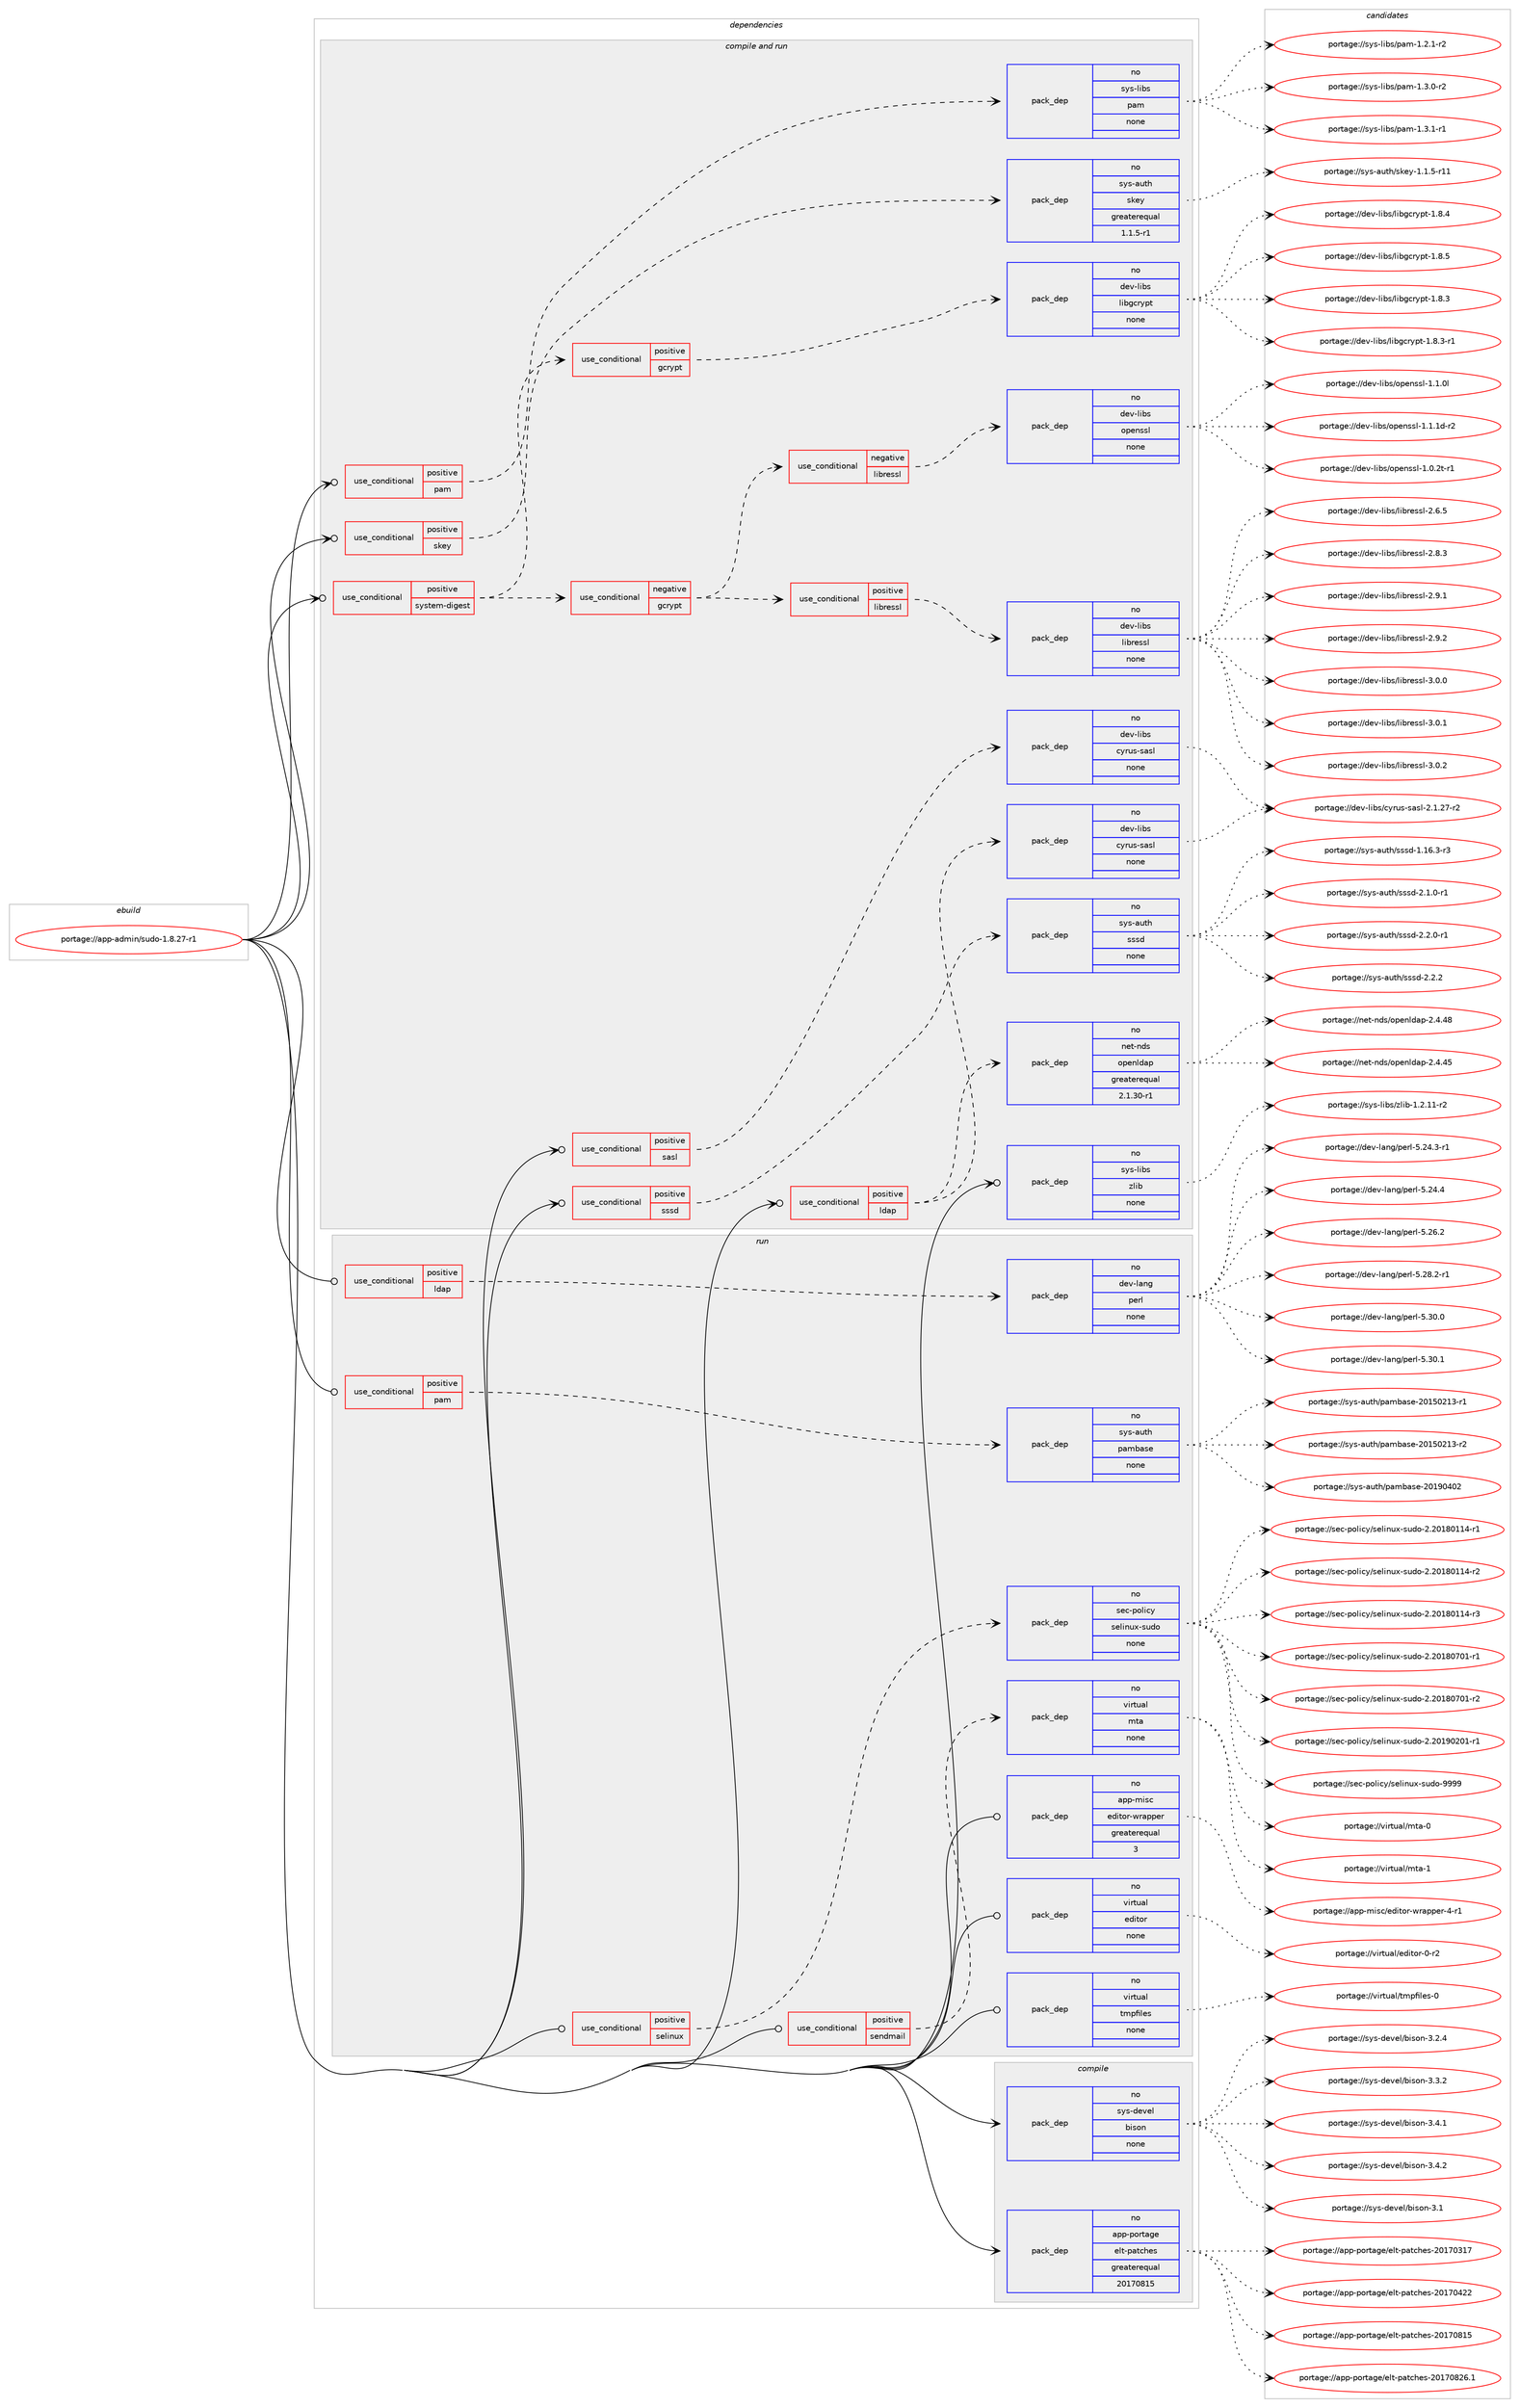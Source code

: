 digraph prolog {

# *************
# Graph options
# *************

newrank=true;
concentrate=true;
compound=true;
graph [rankdir=LR,fontname=Helvetica,fontsize=10,ranksep=1.5];#, ranksep=2.5, nodesep=0.2];
edge  [arrowhead=vee];
node  [fontname=Helvetica,fontsize=10];

# **********
# The ebuild
# **********

subgraph cluster_leftcol {
color=gray;
label=<<i>ebuild</i>>;
id [label="portage://app-admin/sudo-1.8.27-r1", color=red, width=4, href="../app-admin/sudo-1.8.27-r1.svg"];
}

# ****************
# The dependencies
# ****************

subgraph cluster_midcol {
color=gray;
label=<<i>dependencies</i>>;
subgraph cluster_compile {
fillcolor="#eeeeee";
style=filled;
label=<<i>compile</i>>;
subgraph pack5081 {
dependency6937 [label=<<TABLE BORDER="0" CELLBORDER="1" CELLSPACING="0" CELLPADDING="4" WIDTH="220"><TR><TD ROWSPAN="6" CELLPADDING="30">pack_dep</TD></TR><TR><TD WIDTH="110">no</TD></TR><TR><TD>app-portage</TD></TR><TR><TD>elt-patches</TD></TR><TR><TD>greaterequal</TD></TR><TR><TD>20170815</TD></TR></TABLE>>, shape=none, color=blue];
}
id:e -> dependency6937:w [weight=20,style="solid",arrowhead="vee"];
subgraph pack5082 {
dependency6938 [label=<<TABLE BORDER="0" CELLBORDER="1" CELLSPACING="0" CELLPADDING="4" WIDTH="220"><TR><TD ROWSPAN="6" CELLPADDING="30">pack_dep</TD></TR><TR><TD WIDTH="110">no</TD></TR><TR><TD>sys-devel</TD></TR><TR><TD>bison</TD></TR><TR><TD>none</TD></TR><TR><TD></TD></TR></TABLE>>, shape=none, color=blue];
}
id:e -> dependency6938:w [weight=20,style="solid",arrowhead="vee"];
}
subgraph cluster_compileandrun {
fillcolor="#eeeeee";
style=filled;
label=<<i>compile and run</i>>;
subgraph cond1752 {
dependency6939 [label=<<TABLE BORDER="0" CELLBORDER="1" CELLSPACING="0" CELLPADDING="4"><TR><TD ROWSPAN="3" CELLPADDING="10">use_conditional</TD></TR><TR><TD>positive</TD></TR><TR><TD>ldap</TD></TR></TABLE>>, shape=none, color=red];
subgraph pack5083 {
dependency6940 [label=<<TABLE BORDER="0" CELLBORDER="1" CELLSPACING="0" CELLPADDING="4" WIDTH="220"><TR><TD ROWSPAN="6" CELLPADDING="30">pack_dep</TD></TR><TR><TD WIDTH="110">no</TD></TR><TR><TD>net-nds</TD></TR><TR><TD>openldap</TD></TR><TR><TD>greaterequal</TD></TR><TR><TD>2.1.30-r1</TD></TR></TABLE>>, shape=none, color=blue];
}
dependency6939:e -> dependency6940:w [weight=20,style="dashed",arrowhead="vee"];
subgraph pack5084 {
dependency6941 [label=<<TABLE BORDER="0" CELLBORDER="1" CELLSPACING="0" CELLPADDING="4" WIDTH="220"><TR><TD ROWSPAN="6" CELLPADDING="30">pack_dep</TD></TR><TR><TD WIDTH="110">no</TD></TR><TR><TD>dev-libs</TD></TR><TR><TD>cyrus-sasl</TD></TR><TR><TD>none</TD></TR><TR><TD></TD></TR></TABLE>>, shape=none, color=blue];
}
dependency6939:e -> dependency6941:w [weight=20,style="dashed",arrowhead="vee"];
}
id:e -> dependency6939:w [weight=20,style="solid",arrowhead="odotvee"];
subgraph cond1753 {
dependency6942 [label=<<TABLE BORDER="0" CELLBORDER="1" CELLSPACING="0" CELLPADDING="4"><TR><TD ROWSPAN="3" CELLPADDING="10">use_conditional</TD></TR><TR><TD>positive</TD></TR><TR><TD>pam</TD></TR></TABLE>>, shape=none, color=red];
subgraph pack5085 {
dependency6943 [label=<<TABLE BORDER="0" CELLBORDER="1" CELLSPACING="0" CELLPADDING="4" WIDTH="220"><TR><TD ROWSPAN="6" CELLPADDING="30">pack_dep</TD></TR><TR><TD WIDTH="110">no</TD></TR><TR><TD>sys-libs</TD></TR><TR><TD>pam</TD></TR><TR><TD>none</TD></TR><TR><TD></TD></TR></TABLE>>, shape=none, color=blue];
}
dependency6942:e -> dependency6943:w [weight=20,style="dashed",arrowhead="vee"];
}
id:e -> dependency6942:w [weight=20,style="solid",arrowhead="odotvee"];
subgraph cond1754 {
dependency6944 [label=<<TABLE BORDER="0" CELLBORDER="1" CELLSPACING="0" CELLPADDING="4"><TR><TD ROWSPAN="3" CELLPADDING="10">use_conditional</TD></TR><TR><TD>positive</TD></TR><TR><TD>sasl</TD></TR></TABLE>>, shape=none, color=red];
subgraph pack5086 {
dependency6945 [label=<<TABLE BORDER="0" CELLBORDER="1" CELLSPACING="0" CELLPADDING="4" WIDTH="220"><TR><TD ROWSPAN="6" CELLPADDING="30">pack_dep</TD></TR><TR><TD WIDTH="110">no</TD></TR><TR><TD>dev-libs</TD></TR><TR><TD>cyrus-sasl</TD></TR><TR><TD>none</TD></TR><TR><TD></TD></TR></TABLE>>, shape=none, color=blue];
}
dependency6944:e -> dependency6945:w [weight=20,style="dashed",arrowhead="vee"];
}
id:e -> dependency6944:w [weight=20,style="solid",arrowhead="odotvee"];
subgraph cond1755 {
dependency6946 [label=<<TABLE BORDER="0" CELLBORDER="1" CELLSPACING="0" CELLPADDING="4"><TR><TD ROWSPAN="3" CELLPADDING="10">use_conditional</TD></TR><TR><TD>positive</TD></TR><TR><TD>skey</TD></TR></TABLE>>, shape=none, color=red];
subgraph pack5087 {
dependency6947 [label=<<TABLE BORDER="0" CELLBORDER="1" CELLSPACING="0" CELLPADDING="4" WIDTH="220"><TR><TD ROWSPAN="6" CELLPADDING="30">pack_dep</TD></TR><TR><TD WIDTH="110">no</TD></TR><TR><TD>sys-auth</TD></TR><TR><TD>skey</TD></TR><TR><TD>greaterequal</TD></TR><TR><TD>1.1.5-r1</TD></TR></TABLE>>, shape=none, color=blue];
}
dependency6946:e -> dependency6947:w [weight=20,style="dashed",arrowhead="vee"];
}
id:e -> dependency6946:w [weight=20,style="solid",arrowhead="odotvee"];
subgraph cond1756 {
dependency6948 [label=<<TABLE BORDER="0" CELLBORDER="1" CELLSPACING="0" CELLPADDING="4"><TR><TD ROWSPAN="3" CELLPADDING="10">use_conditional</TD></TR><TR><TD>positive</TD></TR><TR><TD>sssd</TD></TR></TABLE>>, shape=none, color=red];
subgraph pack5088 {
dependency6949 [label=<<TABLE BORDER="0" CELLBORDER="1" CELLSPACING="0" CELLPADDING="4" WIDTH="220"><TR><TD ROWSPAN="6" CELLPADDING="30">pack_dep</TD></TR><TR><TD WIDTH="110">no</TD></TR><TR><TD>sys-auth</TD></TR><TR><TD>sssd</TD></TR><TR><TD>none</TD></TR><TR><TD></TD></TR></TABLE>>, shape=none, color=blue];
}
dependency6948:e -> dependency6949:w [weight=20,style="dashed",arrowhead="vee"];
}
id:e -> dependency6948:w [weight=20,style="solid",arrowhead="odotvee"];
subgraph cond1757 {
dependency6950 [label=<<TABLE BORDER="0" CELLBORDER="1" CELLSPACING="0" CELLPADDING="4"><TR><TD ROWSPAN="3" CELLPADDING="10">use_conditional</TD></TR><TR><TD>positive</TD></TR><TR><TD>system-digest</TD></TR></TABLE>>, shape=none, color=red];
subgraph cond1758 {
dependency6951 [label=<<TABLE BORDER="0" CELLBORDER="1" CELLSPACING="0" CELLPADDING="4"><TR><TD ROWSPAN="3" CELLPADDING="10">use_conditional</TD></TR><TR><TD>positive</TD></TR><TR><TD>gcrypt</TD></TR></TABLE>>, shape=none, color=red];
subgraph pack5089 {
dependency6952 [label=<<TABLE BORDER="0" CELLBORDER="1" CELLSPACING="0" CELLPADDING="4" WIDTH="220"><TR><TD ROWSPAN="6" CELLPADDING="30">pack_dep</TD></TR><TR><TD WIDTH="110">no</TD></TR><TR><TD>dev-libs</TD></TR><TR><TD>libgcrypt</TD></TR><TR><TD>none</TD></TR><TR><TD></TD></TR></TABLE>>, shape=none, color=blue];
}
dependency6951:e -> dependency6952:w [weight=20,style="dashed",arrowhead="vee"];
}
dependency6950:e -> dependency6951:w [weight=20,style="dashed",arrowhead="vee"];
subgraph cond1759 {
dependency6953 [label=<<TABLE BORDER="0" CELLBORDER="1" CELLSPACING="0" CELLPADDING="4"><TR><TD ROWSPAN="3" CELLPADDING="10">use_conditional</TD></TR><TR><TD>negative</TD></TR><TR><TD>gcrypt</TD></TR></TABLE>>, shape=none, color=red];
subgraph cond1760 {
dependency6954 [label=<<TABLE BORDER="0" CELLBORDER="1" CELLSPACING="0" CELLPADDING="4"><TR><TD ROWSPAN="3" CELLPADDING="10">use_conditional</TD></TR><TR><TD>negative</TD></TR><TR><TD>libressl</TD></TR></TABLE>>, shape=none, color=red];
subgraph pack5090 {
dependency6955 [label=<<TABLE BORDER="0" CELLBORDER="1" CELLSPACING="0" CELLPADDING="4" WIDTH="220"><TR><TD ROWSPAN="6" CELLPADDING="30">pack_dep</TD></TR><TR><TD WIDTH="110">no</TD></TR><TR><TD>dev-libs</TD></TR><TR><TD>openssl</TD></TR><TR><TD>none</TD></TR><TR><TD></TD></TR></TABLE>>, shape=none, color=blue];
}
dependency6954:e -> dependency6955:w [weight=20,style="dashed",arrowhead="vee"];
}
dependency6953:e -> dependency6954:w [weight=20,style="dashed",arrowhead="vee"];
subgraph cond1761 {
dependency6956 [label=<<TABLE BORDER="0" CELLBORDER="1" CELLSPACING="0" CELLPADDING="4"><TR><TD ROWSPAN="3" CELLPADDING="10">use_conditional</TD></TR><TR><TD>positive</TD></TR><TR><TD>libressl</TD></TR></TABLE>>, shape=none, color=red];
subgraph pack5091 {
dependency6957 [label=<<TABLE BORDER="0" CELLBORDER="1" CELLSPACING="0" CELLPADDING="4" WIDTH="220"><TR><TD ROWSPAN="6" CELLPADDING="30">pack_dep</TD></TR><TR><TD WIDTH="110">no</TD></TR><TR><TD>dev-libs</TD></TR><TR><TD>libressl</TD></TR><TR><TD>none</TD></TR><TR><TD></TD></TR></TABLE>>, shape=none, color=blue];
}
dependency6956:e -> dependency6957:w [weight=20,style="dashed",arrowhead="vee"];
}
dependency6953:e -> dependency6956:w [weight=20,style="dashed",arrowhead="vee"];
}
dependency6950:e -> dependency6953:w [weight=20,style="dashed",arrowhead="vee"];
}
id:e -> dependency6950:w [weight=20,style="solid",arrowhead="odotvee"];
subgraph pack5092 {
dependency6958 [label=<<TABLE BORDER="0" CELLBORDER="1" CELLSPACING="0" CELLPADDING="4" WIDTH="220"><TR><TD ROWSPAN="6" CELLPADDING="30">pack_dep</TD></TR><TR><TD WIDTH="110">no</TD></TR><TR><TD>sys-libs</TD></TR><TR><TD>zlib</TD></TR><TR><TD>none</TD></TR><TR><TD></TD></TR></TABLE>>, shape=none, color=blue];
}
id:e -> dependency6958:w [weight=20,style="solid",arrowhead="odotvee"];
}
subgraph cluster_run {
fillcolor="#eeeeee";
style=filled;
label=<<i>run</i>>;
subgraph cond1762 {
dependency6959 [label=<<TABLE BORDER="0" CELLBORDER="1" CELLSPACING="0" CELLPADDING="4"><TR><TD ROWSPAN="3" CELLPADDING="10">use_conditional</TD></TR><TR><TD>positive</TD></TR><TR><TD>ldap</TD></TR></TABLE>>, shape=none, color=red];
subgraph pack5093 {
dependency6960 [label=<<TABLE BORDER="0" CELLBORDER="1" CELLSPACING="0" CELLPADDING="4" WIDTH="220"><TR><TD ROWSPAN="6" CELLPADDING="30">pack_dep</TD></TR><TR><TD WIDTH="110">no</TD></TR><TR><TD>dev-lang</TD></TR><TR><TD>perl</TD></TR><TR><TD>none</TD></TR><TR><TD></TD></TR></TABLE>>, shape=none, color=blue];
}
dependency6959:e -> dependency6960:w [weight=20,style="dashed",arrowhead="vee"];
}
id:e -> dependency6959:w [weight=20,style="solid",arrowhead="odot"];
subgraph cond1763 {
dependency6961 [label=<<TABLE BORDER="0" CELLBORDER="1" CELLSPACING="0" CELLPADDING="4"><TR><TD ROWSPAN="3" CELLPADDING="10">use_conditional</TD></TR><TR><TD>positive</TD></TR><TR><TD>pam</TD></TR></TABLE>>, shape=none, color=red];
subgraph pack5094 {
dependency6962 [label=<<TABLE BORDER="0" CELLBORDER="1" CELLSPACING="0" CELLPADDING="4" WIDTH="220"><TR><TD ROWSPAN="6" CELLPADDING="30">pack_dep</TD></TR><TR><TD WIDTH="110">no</TD></TR><TR><TD>sys-auth</TD></TR><TR><TD>pambase</TD></TR><TR><TD>none</TD></TR><TR><TD></TD></TR></TABLE>>, shape=none, color=blue];
}
dependency6961:e -> dependency6962:w [weight=20,style="dashed",arrowhead="vee"];
}
id:e -> dependency6961:w [weight=20,style="solid",arrowhead="odot"];
subgraph cond1764 {
dependency6963 [label=<<TABLE BORDER="0" CELLBORDER="1" CELLSPACING="0" CELLPADDING="4"><TR><TD ROWSPAN="3" CELLPADDING="10">use_conditional</TD></TR><TR><TD>positive</TD></TR><TR><TD>selinux</TD></TR></TABLE>>, shape=none, color=red];
subgraph pack5095 {
dependency6964 [label=<<TABLE BORDER="0" CELLBORDER="1" CELLSPACING="0" CELLPADDING="4" WIDTH="220"><TR><TD ROWSPAN="6" CELLPADDING="30">pack_dep</TD></TR><TR><TD WIDTH="110">no</TD></TR><TR><TD>sec-policy</TD></TR><TR><TD>selinux-sudo</TD></TR><TR><TD>none</TD></TR><TR><TD></TD></TR></TABLE>>, shape=none, color=blue];
}
dependency6963:e -> dependency6964:w [weight=20,style="dashed",arrowhead="vee"];
}
id:e -> dependency6963:w [weight=20,style="solid",arrowhead="odot"];
subgraph cond1765 {
dependency6965 [label=<<TABLE BORDER="0" CELLBORDER="1" CELLSPACING="0" CELLPADDING="4"><TR><TD ROWSPAN="3" CELLPADDING="10">use_conditional</TD></TR><TR><TD>positive</TD></TR><TR><TD>sendmail</TD></TR></TABLE>>, shape=none, color=red];
subgraph pack5096 {
dependency6966 [label=<<TABLE BORDER="0" CELLBORDER="1" CELLSPACING="0" CELLPADDING="4" WIDTH="220"><TR><TD ROWSPAN="6" CELLPADDING="30">pack_dep</TD></TR><TR><TD WIDTH="110">no</TD></TR><TR><TD>virtual</TD></TR><TR><TD>mta</TD></TR><TR><TD>none</TD></TR><TR><TD></TD></TR></TABLE>>, shape=none, color=blue];
}
dependency6965:e -> dependency6966:w [weight=20,style="dashed",arrowhead="vee"];
}
id:e -> dependency6965:w [weight=20,style="solid",arrowhead="odot"];
subgraph pack5097 {
dependency6967 [label=<<TABLE BORDER="0" CELLBORDER="1" CELLSPACING="0" CELLPADDING="4" WIDTH="220"><TR><TD ROWSPAN="6" CELLPADDING="30">pack_dep</TD></TR><TR><TD WIDTH="110">no</TD></TR><TR><TD>app-misc</TD></TR><TR><TD>editor-wrapper</TD></TR><TR><TD>greaterequal</TD></TR><TR><TD>3</TD></TR></TABLE>>, shape=none, color=blue];
}
id:e -> dependency6967:w [weight=20,style="solid",arrowhead="odot"];
subgraph pack5098 {
dependency6968 [label=<<TABLE BORDER="0" CELLBORDER="1" CELLSPACING="0" CELLPADDING="4" WIDTH="220"><TR><TD ROWSPAN="6" CELLPADDING="30">pack_dep</TD></TR><TR><TD WIDTH="110">no</TD></TR><TR><TD>virtual</TD></TR><TR><TD>editor</TD></TR><TR><TD>none</TD></TR><TR><TD></TD></TR></TABLE>>, shape=none, color=blue];
}
id:e -> dependency6968:w [weight=20,style="solid",arrowhead="odot"];
subgraph pack5099 {
dependency6969 [label=<<TABLE BORDER="0" CELLBORDER="1" CELLSPACING="0" CELLPADDING="4" WIDTH="220"><TR><TD ROWSPAN="6" CELLPADDING="30">pack_dep</TD></TR><TR><TD WIDTH="110">no</TD></TR><TR><TD>virtual</TD></TR><TR><TD>tmpfiles</TD></TR><TR><TD>none</TD></TR><TR><TD></TD></TR></TABLE>>, shape=none, color=blue];
}
id:e -> dependency6969:w [weight=20,style="solid",arrowhead="odot"];
}
}

# **************
# The candidates
# **************

subgraph cluster_choices {
rank=same;
color=gray;
label=<<i>candidates</i>>;

subgraph choice5081 {
color=black;
nodesep=1;
choiceportage97112112451121111141169710310147101108116451129711699104101115455048495548514955 [label="portage://app-portage/elt-patches-20170317", color=red, width=4,href="../app-portage/elt-patches-20170317.svg"];
choiceportage97112112451121111141169710310147101108116451129711699104101115455048495548525050 [label="portage://app-portage/elt-patches-20170422", color=red, width=4,href="../app-portage/elt-patches-20170422.svg"];
choiceportage97112112451121111141169710310147101108116451129711699104101115455048495548564953 [label="portage://app-portage/elt-patches-20170815", color=red, width=4,href="../app-portage/elt-patches-20170815.svg"];
choiceportage971121124511211111411697103101471011081164511297116991041011154550484955485650544649 [label="portage://app-portage/elt-patches-20170826.1", color=red, width=4,href="../app-portage/elt-patches-20170826.1.svg"];
dependency6937:e -> choiceportage97112112451121111141169710310147101108116451129711699104101115455048495548514955:w [style=dotted,weight="100"];
dependency6937:e -> choiceportage97112112451121111141169710310147101108116451129711699104101115455048495548525050:w [style=dotted,weight="100"];
dependency6937:e -> choiceportage97112112451121111141169710310147101108116451129711699104101115455048495548564953:w [style=dotted,weight="100"];
dependency6937:e -> choiceportage971121124511211111411697103101471011081164511297116991041011154550484955485650544649:w [style=dotted,weight="100"];
}
subgraph choice5082 {
color=black;
nodesep=1;
choiceportage11512111545100101118101108479810511511111045514649 [label="portage://sys-devel/bison-3.1", color=red, width=4,href="../sys-devel/bison-3.1.svg"];
choiceportage115121115451001011181011084798105115111110455146504652 [label="portage://sys-devel/bison-3.2.4", color=red, width=4,href="../sys-devel/bison-3.2.4.svg"];
choiceportage115121115451001011181011084798105115111110455146514650 [label="portage://sys-devel/bison-3.3.2", color=red, width=4,href="../sys-devel/bison-3.3.2.svg"];
choiceportage115121115451001011181011084798105115111110455146524649 [label="portage://sys-devel/bison-3.4.1", color=red, width=4,href="../sys-devel/bison-3.4.1.svg"];
choiceportage115121115451001011181011084798105115111110455146524650 [label="portage://sys-devel/bison-3.4.2", color=red, width=4,href="../sys-devel/bison-3.4.2.svg"];
dependency6938:e -> choiceportage11512111545100101118101108479810511511111045514649:w [style=dotted,weight="100"];
dependency6938:e -> choiceportage115121115451001011181011084798105115111110455146504652:w [style=dotted,weight="100"];
dependency6938:e -> choiceportage115121115451001011181011084798105115111110455146514650:w [style=dotted,weight="100"];
dependency6938:e -> choiceportage115121115451001011181011084798105115111110455146524649:w [style=dotted,weight="100"];
dependency6938:e -> choiceportage115121115451001011181011084798105115111110455146524650:w [style=dotted,weight="100"];
}
subgraph choice5083 {
color=black;
nodesep=1;
choiceportage11010111645110100115471111121011101081009711245504652465253 [label="portage://net-nds/openldap-2.4.45", color=red, width=4,href="../net-nds/openldap-2.4.45.svg"];
choiceportage11010111645110100115471111121011101081009711245504652465256 [label="portage://net-nds/openldap-2.4.48", color=red, width=4,href="../net-nds/openldap-2.4.48.svg"];
dependency6940:e -> choiceportage11010111645110100115471111121011101081009711245504652465253:w [style=dotted,weight="100"];
dependency6940:e -> choiceportage11010111645110100115471111121011101081009711245504652465256:w [style=dotted,weight="100"];
}
subgraph choice5084 {
color=black;
nodesep=1;
choiceportage100101118451081059811547991211141171154511597115108455046494650554511450 [label="portage://dev-libs/cyrus-sasl-2.1.27-r2", color=red, width=4,href="../dev-libs/cyrus-sasl-2.1.27-r2.svg"];
dependency6941:e -> choiceportage100101118451081059811547991211141171154511597115108455046494650554511450:w [style=dotted,weight="100"];
}
subgraph choice5085 {
color=black;
nodesep=1;
choiceportage115121115451081059811547112971094549465046494511450 [label="portage://sys-libs/pam-1.2.1-r2", color=red, width=4,href="../sys-libs/pam-1.2.1-r2.svg"];
choiceportage115121115451081059811547112971094549465146484511450 [label="portage://sys-libs/pam-1.3.0-r2", color=red, width=4,href="../sys-libs/pam-1.3.0-r2.svg"];
choiceportage115121115451081059811547112971094549465146494511449 [label="portage://sys-libs/pam-1.3.1-r1", color=red, width=4,href="../sys-libs/pam-1.3.1-r1.svg"];
dependency6943:e -> choiceportage115121115451081059811547112971094549465046494511450:w [style=dotted,weight="100"];
dependency6943:e -> choiceportage115121115451081059811547112971094549465146484511450:w [style=dotted,weight="100"];
dependency6943:e -> choiceportage115121115451081059811547112971094549465146494511449:w [style=dotted,weight="100"];
}
subgraph choice5086 {
color=black;
nodesep=1;
choiceportage100101118451081059811547991211141171154511597115108455046494650554511450 [label="portage://dev-libs/cyrus-sasl-2.1.27-r2", color=red, width=4,href="../dev-libs/cyrus-sasl-2.1.27-r2.svg"];
dependency6945:e -> choiceportage100101118451081059811547991211141171154511597115108455046494650554511450:w [style=dotted,weight="100"];
}
subgraph choice5087 {
color=black;
nodesep=1;
choiceportage115121115459711711610447115107101121454946494653451144949 [label="portage://sys-auth/skey-1.1.5-r11", color=red, width=4,href="../sys-auth/skey-1.1.5-r11.svg"];
dependency6947:e -> choiceportage115121115459711711610447115107101121454946494653451144949:w [style=dotted,weight="100"];
}
subgraph choice5088 {
color=black;
nodesep=1;
choiceportage115121115459711711610447115115115100454946495446514511451 [label="portage://sys-auth/sssd-1.16.3-r3", color=red, width=4,href="../sys-auth/sssd-1.16.3-r3.svg"];
choiceportage1151211154597117116104471151151151004550464946484511449 [label="portage://sys-auth/sssd-2.1.0-r1", color=red, width=4,href="../sys-auth/sssd-2.1.0-r1.svg"];
choiceportage1151211154597117116104471151151151004550465046484511449 [label="portage://sys-auth/sssd-2.2.0-r1", color=red, width=4,href="../sys-auth/sssd-2.2.0-r1.svg"];
choiceportage115121115459711711610447115115115100455046504650 [label="portage://sys-auth/sssd-2.2.2", color=red, width=4,href="../sys-auth/sssd-2.2.2.svg"];
dependency6949:e -> choiceportage115121115459711711610447115115115100454946495446514511451:w [style=dotted,weight="100"];
dependency6949:e -> choiceportage1151211154597117116104471151151151004550464946484511449:w [style=dotted,weight="100"];
dependency6949:e -> choiceportage1151211154597117116104471151151151004550465046484511449:w [style=dotted,weight="100"];
dependency6949:e -> choiceportage115121115459711711610447115115115100455046504650:w [style=dotted,weight="100"];
}
subgraph choice5089 {
color=black;
nodesep=1;
choiceportage1001011184510810598115471081059810399114121112116454946564651 [label="portage://dev-libs/libgcrypt-1.8.3", color=red, width=4,href="../dev-libs/libgcrypt-1.8.3.svg"];
choiceportage10010111845108105981154710810598103991141211121164549465646514511449 [label="portage://dev-libs/libgcrypt-1.8.3-r1", color=red, width=4,href="../dev-libs/libgcrypt-1.8.3-r1.svg"];
choiceportage1001011184510810598115471081059810399114121112116454946564652 [label="portage://dev-libs/libgcrypt-1.8.4", color=red, width=4,href="../dev-libs/libgcrypt-1.8.4.svg"];
choiceportage1001011184510810598115471081059810399114121112116454946564653 [label="portage://dev-libs/libgcrypt-1.8.5", color=red, width=4,href="../dev-libs/libgcrypt-1.8.5.svg"];
dependency6952:e -> choiceportage1001011184510810598115471081059810399114121112116454946564651:w [style=dotted,weight="100"];
dependency6952:e -> choiceportage10010111845108105981154710810598103991141211121164549465646514511449:w [style=dotted,weight="100"];
dependency6952:e -> choiceportage1001011184510810598115471081059810399114121112116454946564652:w [style=dotted,weight="100"];
dependency6952:e -> choiceportage1001011184510810598115471081059810399114121112116454946564653:w [style=dotted,weight="100"];
}
subgraph choice5090 {
color=black;
nodesep=1;
choiceportage1001011184510810598115471111121011101151151084549464846501164511449 [label="portage://dev-libs/openssl-1.0.2t-r1", color=red, width=4,href="../dev-libs/openssl-1.0.2t-r1.svg"];
choiceportage100101118451081059811547111112101110115115108454946494648108 [label="portage://dev-libs/openssl-1.1.0l", color=red, width=4,href="../dev-libs/openssl-1.1.0l.svg"];
choiceportage1001011184510810598115471111121011101151151084549464946491004511450 [label="portage://dev-libs/openssl-1.1.1d-r2", color=red, width=4,href="../dev-libs/openssl-1.1.1d-r2.svg"];
dependency6955:e -> choiceportage1001011184510810598115471111121011101151151084549464846501164511449:w [style=dotted,weight="100"];
dependency6955:e -> choiceportage100101118451081059811547111112101110115115108454946494648108:w [style=dotted,weight="100"];
dependency6955:e -> choiceportage1001011184510810598115471111121011101151151084549464946491004511450:w [style=dotted,weight="100"];
}
subgraph choice5091 {
color=black;
nodesep=1;
choiceportage10010111845108105981154710810598114101115115108455046544653 [label="portage://dev-libs/libressl-2.6.5", color=red, width=4,href="../dev-libs/libressl-2.6.5.svg"];
choiceportage10010111845108105981154710810598114101115115108455046564651 [label="portage://dev-libs/libressl-2.8.3", color=red, width=4,href="../dev-libs/libressl-2.8.3.svg"];
choiceportage10010111845108105981154710810598114101115115108455046574649 [label="portage://dev-libs/libressl-2.9.1", color=red, width=4,href="../dev-libs/libressl-2.9.1.svg"];
choiceportage10010111845108105981154710810598114101115115108455046574650 [label="portage://dev-libs/libressl-2.9.2", color=red, width=4,href="../dev-libs/libressl-2.9.2.svg"];
choiceportage10010111845108105981154710810598114101115115108455146484648 [label="portage://dev-libs/libressl-3.0.0", color=red, width=4,href="../dev-libs/libressl-3.0.0.svg"];
choiceportage10010111845108105981154710810598114101115115108455146484649 [label="portage://dev-libs/libressl-3.0.1", color=red, width=4,href="../dev-libs/libressl-3.0.1.svg"];
choiceportage10010111845108105981154710810598114101115115108455146484650 [label="portage://dev-libs/libressl-3.0.2", color=red, width=4,href="../dev-libs/libressl-3.0.2.svg"];
dependency6957:e -> choiceportage10010111845108105981154710810598114101115115108455046544653:w [style=dotted,weight="100"];
dependency6957:e -> choiceportage10010111845108105981154710810598114101115115108455046564651:w [style=dotted,weight="100"];
dependency6957:e -> choiceportage10010111845108105981154710810598114101115115108455046574649:w [style=dotted,weight="100"];
dependency6957:e -> choiceportage10010111845108105981154710810598114101115115108455046574650:w [style=dotted,weight="100"];
dependency6957:e -> choiceportage10010111845108105981154710810598114101115115108455146484648:w [style=dotted,weight="100"];
dependency6957:e -> choiceportage10010111845108105981154710810598114101115115108455146484649:w [style=dotted,weight="100"];
dependency6957:e -> choiceportage10010111845108105981154710810598114101115115108455146484650:w [style=dotted,weight="100"];
}
subgraph choice5092 {
color=black;
nodesep=1;
choiceportage11512111545108105981154712210810598454946504649494511450 [label="portage://sys-libs/zlib-1.2.11-r2", color=red, width=4,href="../sys-libs/zlib-1.2.11-r2.svg"];
dependency6958:e -> choiceportage11512111545108105981154712210810598454946504649494511450:w [style=dotted,weight="100"];
}
subgraph choice5093 {
color=black;
nodesep=1;
choiceportage100101118451089711010347112101114108455346505246514511449 [label="portage://dev-lang/perl-5.24.3-r1", color=red, width=4,href="../dev-lang/perl-5.24.3-r1.svg"];
choiceportage10010111845108971101034711210111410845534650524652 [label="portage://dev-lang/perl-5.24.4", color=red, width=4,href="../dev-lang/perl-5.24.4.svg"];
choiceportage10010111845108971101034711210111410845534650544650 [label="portage://dev-lang/perl-5.26.2", color=red, width=4,href="../dev-lang/perl-5.26.2.svg"];
choiceportage100101118451089711010347112101114108455346505646504511449 [label="portage://dev-lang/perl-5.28.2-r1", color=red, width=4,href="../dev-lang/perl-5.28.2-r1.svg"];
choiceportage10010111845108971101034711210111410845534651484648 [label="portage://dev-lang/perl-5.30.0", color=red, width=4,href="../dev-lang/perl-5.30.0.svg"];
choiceportage10010111845108971101034711210111410845534651484649 [label="portage://dev-lang/perl-5.30.1", color=red, width=4,href="../dev-lang/perl-5.30.1.svg"];
dependency6960:e -> choiceportage100101118451089711010347112101114108455346505246514511449:w [style=dotted,weight="100"];
dependency6960:e -> choiceportage10010111845108971101034711210111410845534650524652:w [style=dotted,weight="100"];
dependency6960:e -> choiceportage10010111845108971101034711210111410845534650544650:w [style=dotted,weight="100"];
dependency6960:e -> choiceportage100101118451089711010347112101114108455346505646504511449:w [style=dotted,weight="100"];
dependency6960:e -> choiceportage10010111845108971101034711210111410845534651484648:w [style=dotted,weight="100"];
dependency6960:e -> choiceportage10010111845108971101034711210111410845534651484649:w [style=dotted,weight="100"];
}
subgraph choice5094 {
color=black;
nodesep=1;
choiceportage1151211154597117116104471129710998971151014550484953485049514511449 [label="portage://sys-auth/pambase-20150213-r1", color=red, width=4,href="../sys-auth/pambase-20150213-r1.svg"];
choiceportage1151211154597117116104471129710998971151014550484953485049514511450 [label="portage://sys-auth/pambase-20150213-r2", color=red, width=4,href="../sys-auth/pambase-20150213-r2.svg"];
choiceportage115121115459711711610447112971099897115101455048495748524850 [label="portage://sys-auth/pambase-20190402", color=red, width=4,href="../sys-auth/pambase-20190402.svg"];
dependency6962:e -> choiceportage1151211154597117116104471129710998971151014550484953485049514511449:w [style=dotted,weight="100"];
dependency6962:e -> choiceportage1151211154597117116104471129710998971151014550484953485049514511450:w [style=dotted,weight="100"];
dependency6962:e -> choiceportage115121115459711711610447112971099897115101455048495748524850:w [style=dotted,weight="100"];
}
subgraph choice5095 {
color=black;
nodesep=1;
choiceportage115101994511211110810599121471151011081051101171204511511710011145504650484956484949524511449 [label="portage://sec-policy/selinux-sudo-2.20180114-r1", color=red, width=4,href="../sec-policy/selinux-sudo-2.20180114-r1.svg"];
choiceportage115101994511211110810599121471151011081051101171204511511710011145504650484956484949524511450 [label="portage://sec-policy/selinux-sudo-2.20180114-r2", color=red, width=4,href="../sec-policy/selinux-sudo-2.20180114-r2.svg"];
choiceportage115101994511211110810599121471151011081051101171204511511710011145504650484956484949524511451 [label="portage://sec-policy/selinux-sudo-2.20180114-r3", color=red, width=4,href="../sec-policy/selinux-sudo-2.20180114-r3.svg"];
choiceportage115101994511211110810599121471151011081051101171204511511710011145504650484956485548494511449 [label="portage://sec-policy/selinux-sudo-2.20180701-r1", color=red, width=4,href="../sec-policy/selinux-sudo-2.20180701-r1.svg"];
choiceportage115101994511211110810599121471151011081051101171204511511710011145504650484956485548494511450 [label="portage://sec-policy/selinux-sudo-2.20180701-r2", color=red, width=4,href="../sec-policy/selinux-sudo-2.20180701-r2.svg"];
choiceportage115101994511211110810599121471151011081051101171204511511710011145504650484957485048494511449 [label="portage://sec-policy/selinux-sudo-2.20190201-r1", color=red, width=4,href="../sec-policy/selinux-sudo-2.20190201-r1.svg"];
choiceportage11510199451121111081059912147115101108105110117120451151171001114557575757 [label="portage://sec-policy/selinux-sudo-9999", color=red, width=4,href="../sec-policy/selinux-sudo-9999.svg"];
dependency6964:e -> choiceportage115101994511211110810599121471151011081051101171204511511710011145504650484956484949524511449:w [style=dotted,weight="100"];
dependency6964:e -> choiceportage115101994511211110810599121471151011081051101171204511511710011145504650484956484949524511450:w [style=dotted,weight="100"];
dependency6964:e -> choiceportage115101994511211110810599121471151011081051101171204511511710011145504650484956484949524511451:w [style=dotted,weight="100"];
dependency6964:e -> choiceportage115101994511211110810599121471151011081051101171204511511710011145504650484956485548494511449:w [style=dotted,weight="100"];
dependency6964:e -> choiceportage115101994511211110810599121471151011081051101171204511511710011145504650484956485548494511450:w [style=dotted,weight="100"];
dependency6964:e -> choiceportage115101994511211110810599121471151011081051101171204511511710011145504650484957485048494511449:w [style=dotted,weight="100"];
dependency6964:e -> choiceportage11510199451121111081059912147115101108105110117120451151171001114557575757:w [style=dotted,weight="100"];
}
subgraph choice5096 {
color=black;
nodesep=1;
choiceportage1181051141161179710847109116974548 [label="portage://virtual/mta-0", color=red, width=4,href="../virtual/mta-0.svg"];
choiceportage1181051141161179710847109116974549 [label="portage://virtual/mta-1", color=red, width=4,href="../virtual/mta-1.svg"];
dependency6966:e -> choiceportage1181051141161179710847109116974548:w [style=dotted,weight="100"];
dependency6966:e -> choiceportage1181051141161179710847109116974549:w [style=dotted,weight="100"];
}
subgraph choice5097 {
color=black;
nodesep=1;
choiceportage97112112451091051159947101100105116111114451191149711211210111445524511449 [label="portage://app-misc/editor-wrapper-4-r1", color=red, width=4,href="../app-misc/editor-wrapper-4-r1.svg"];
dependency6967:e -> choiceportage97112112451091051159947101100105116111114451191149711211210111445524511449:w [style=dotted,weight="100"];
}
subgraph choice5098 {
color=black;
nodesep=1;
choiceportage118105114116117971084710110010511611111445484511450 [label="portage://virtual/editor-0-r2", color=red, width=4,href="../virtual/editor-0-r2.svg"];
dependency6968:e -> choiceportage118105114116117971084710110010511611111445484511450:w [style=dotted,weight="100"];
}
subgraph choice5099 {
color=black;
nodesep=1;
choiceportage11810511411611797108471161091121021051081011154548 [label="portage://virtual/tmpfiles-0", color=red, width=4,href="../virtual/tmpfiles-0.svg"];
dependency6969:e -> choiceportage11810511411611797108471161091121021051081011154548:w [style=dotted,weight="100"];
}
}

}
